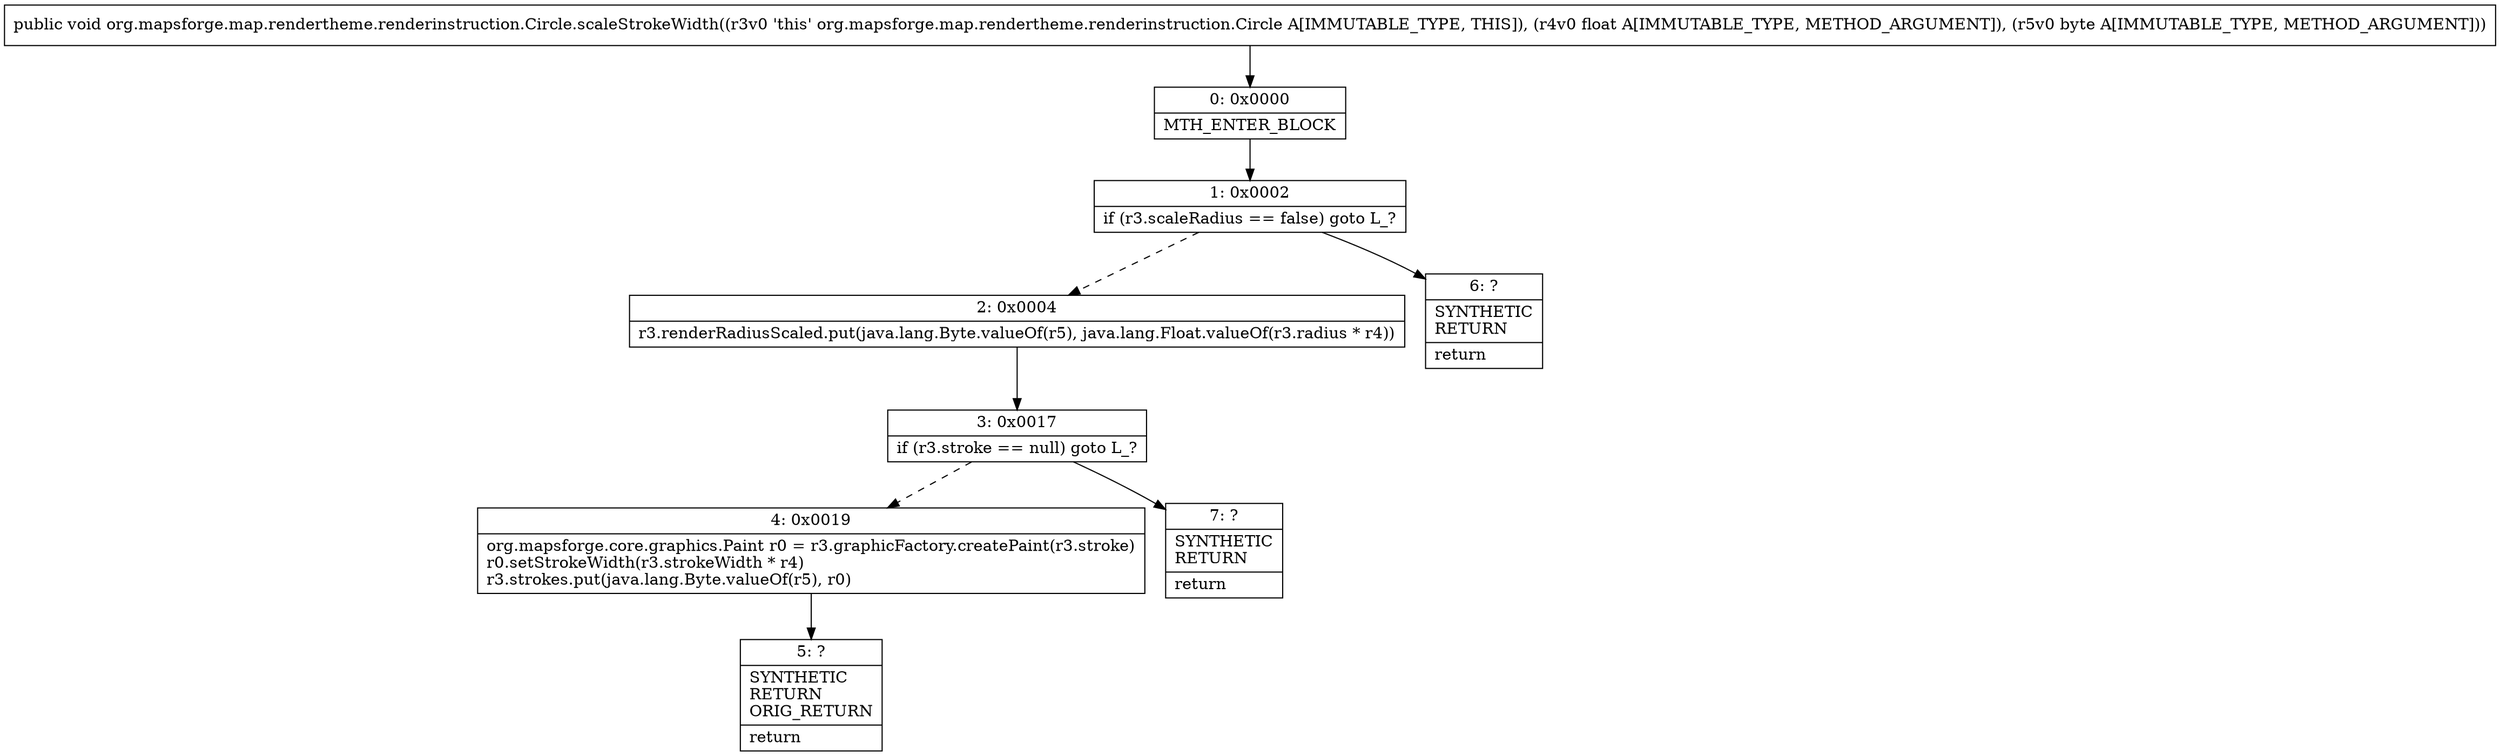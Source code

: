 digraph "CFG fororg.mapsforge.map.rendertheme.renderinstruction.Circle.scaleStrokeWidth(FB)V" {
Node_0 [shape=record,label="{0\:\ 0x0000|MTH_ENTER_BLOCK\l}"];
Node_1 [shape=record,label="{1\:\ 0x0002|if (r3.scaleRadius == false) goto L_?\l}"];
Node_2 [shape=record,label="{2\:\ 0x0004|r3.renderRadiusScaled.put(java.lang.Byte.valueOf(r5), java.lang.Float.valueOf(r3.radius * r4))\l}"];
Node_3 [shape=record,label="{3\:\ 0x0017|if (r3.stroke == null) goto L_?\l}"];
Node_4 [shape=record,label="{4\:\ 0x0019|org.mapsforge.core.graphics.Paint r0 = r3.graphicFactory.createPaint(r3.stroke)\lr0.setStrokeWidth(r3.strokeWidth * r4)\lr3.strokes.put(java.lang.Byte.valueOf(r5), r0)\l}"];
Node_5 [shape=record,label="{5\:\ ?|SYNTHETIC\lRETURN\lORIG_RETURN\l|return\l}"];
Node_6 [shape=record,label="{6\:\ ?|SYNTHETIC\lRETURN\l|return\l}"];
Node_7 [shape=record,label="{7\:\ ?|SYNTHETIC\lRETURN\l|return\l}"];
MethodNode[shape=record,label="{public void org.mapsforge.map.rendertheme.renderinstruction.Circle.scaleStrokeWidth((r3v0 'this' org.mapsforge.map.rendertheme.renderinstruction.Circle A[IMMUTABLE_TYPE, THIS]), (r4v0 float A[IMMUTABLE_TYPE, METHOD_ARGUMENT]), (r5v0 byte A[IMMUTABLE_TYPE, METHOD_ARGUMENT])) }"];
MethodNode -> Node_0;
Node_0 -> Node_1;
Node_1 -> Node_2[style=dashed];
Node_1 -> Node_6;
Node_2 -> Node_3;
Node_3 -> Node_4[style=dashed];
Node_3 -> Node_7;
Node_4 -> Node_5;
}

